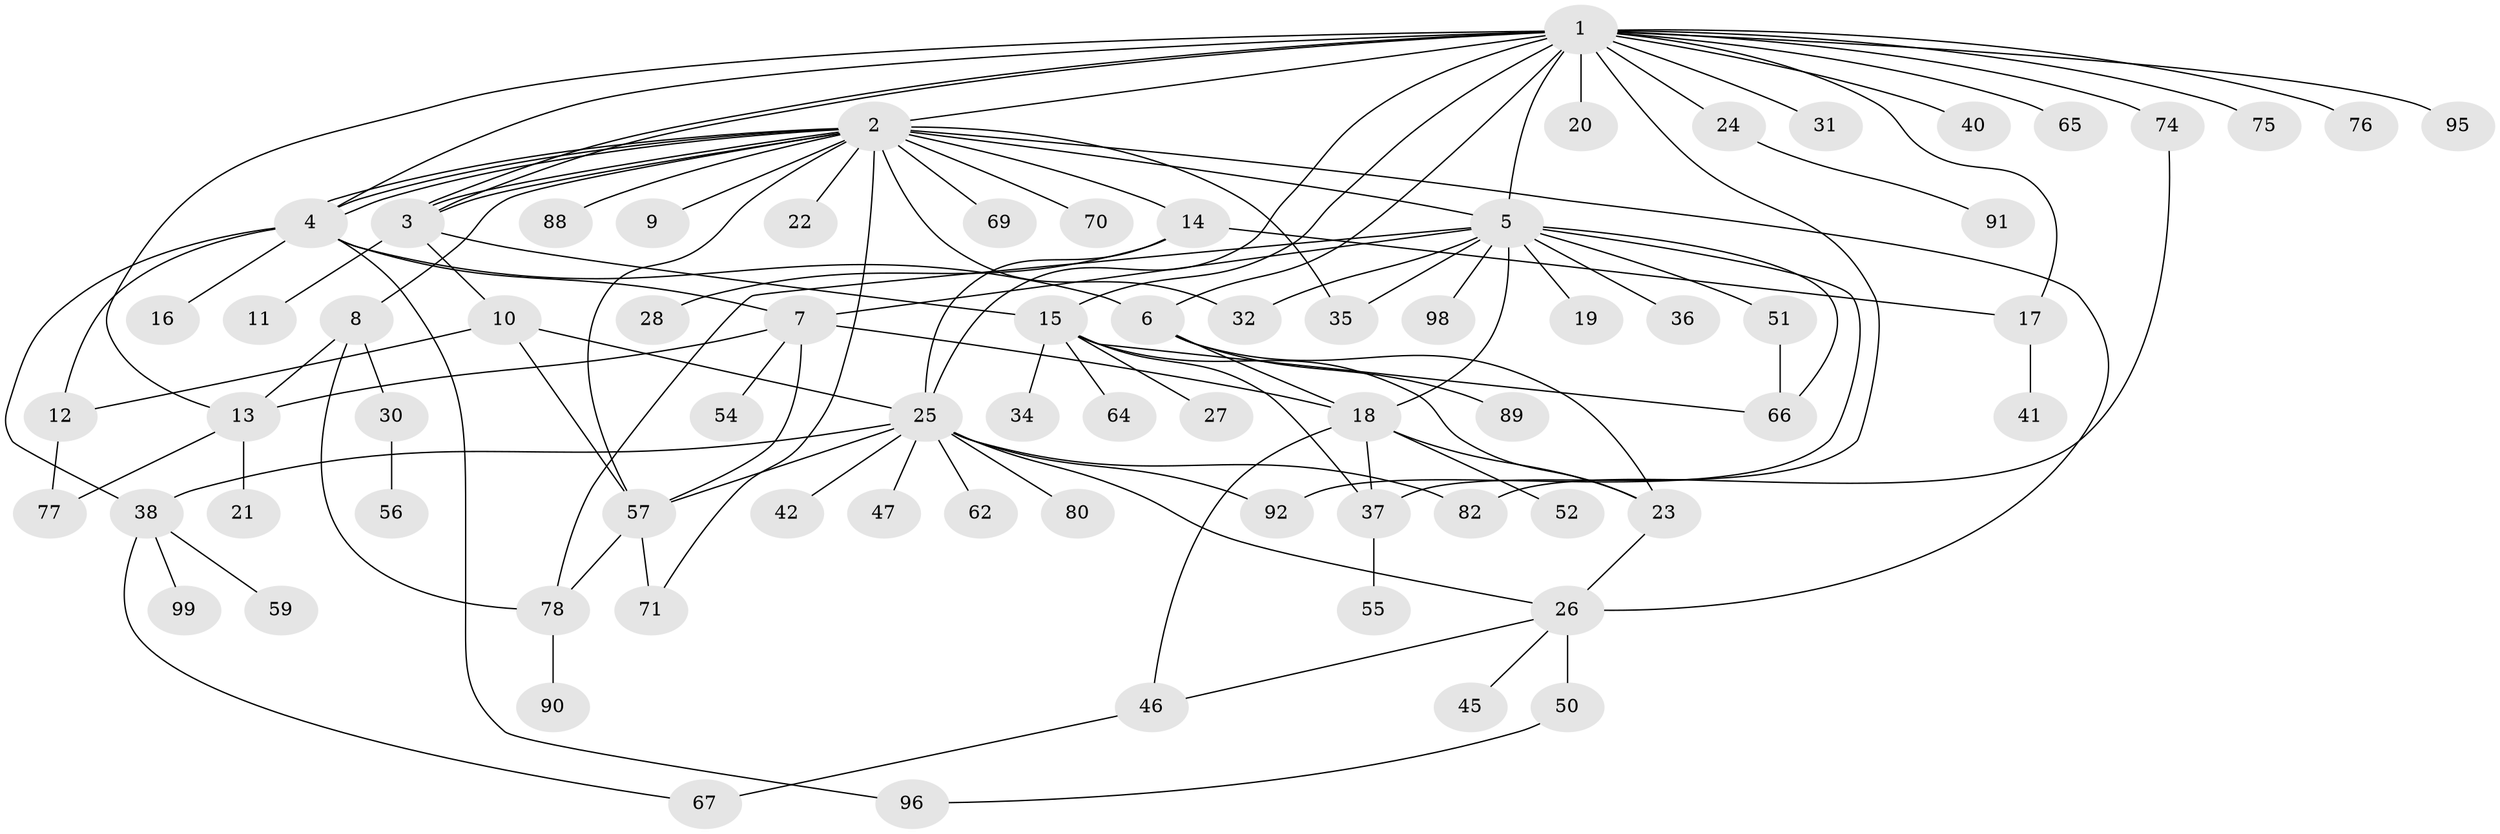 // original degree distribution, {21: 0.009615384615384616, 20: 0.009615384615384616, 8: 0.009615384615384616, 11: 0.019230769230769232, 10: 0.009615384615384616, 6: 0.04807692307692308, 5: 0.057692307692307696, 4: 0.057692307692307696, 2: 0.25, 3: 0.07692307692307693, 1: 0.4326923076923077, 9: 0.019230769230769232}
// Generated by graph-tools (version 1.1) at 2025/11/02/27/25 16:11:15]
// undirected, 74 vertices, 114 edges
graph export_dot {
graph [start="1"]
  node [color=gray90,style=filled];
  1 [super="+85"];
  2 [super="+43"];
  3 [super="+73"];
  4 [super="+81"];
  5 [super="+33"];
  6 [super="+63"];
  7 [super="+79"];
  8 [super="+29"];
  9 [super="+103"];
  10 [super="+93"];
  11;
  12 [super="+49"];
  13 [super="+87"];
  14 [super="+94"];
  15 [super="+83"];
  16;
  17 [super="+102"];
  18 [super="+68"];
  19;
  20;
  21;
  22;
  23 [super="+61"];
  24;
  25 [super="+44"];
  26 [super="+39"];
  27;
  28;
  30;
  31;
  32;
  34;
  35 [super="+53"];
  36;
  37 [super="+58"];
  38 [super="+60"];
  40;
  41;
  42 [super="+100"];
  45 [super="+48"];
  46 [super="+72"];
  47;
  50;
  51;
  52;
  54;
  55;
  56;
  57 [super="+104"];
  59;
  62;
  64;
  65;
  66 [super="+86"];
  67;
  69 [super="+97"];
  70;
  71;
  74;
  75;
  76;
  77 [super="+101"];
  78 [super="+84"];
  80;
  82;
  88;
  89;
  90;
  91;
  92;
  95;
  96;
  98;
  99;
  1 -- 2;
  1 -- 3;
  1 -- 3;
  1 -- 4;
  1 -- 5 [weight=2];
  1 -- 6;
  1 -- 13;
  1 -- 15;
  1 -- 17;
  1 -- 20;
  1 -- 24;
  1 -- 31;
  1 -- 37;
  1 -- 40;
  1 -- 65;
  1 -- 74;
  1 -- 75;
  1 -- 76;
  1 -- 95;
  1 -- 25;
  2 -- 3;
  2 -- 3;
  2 -- 4;
  2 -- 4;
  2 -- 4;
  2 -- 8;
  2 -- 9;
  2 -- 14 [weight=2];
  2 -- 22;
  2 -- 26 [weight=2];
  2 -- 32;
  2 -- 35;
  2 -- 57;
  2 -- 70;
  2 -- 71;
  2 -- 88;
  2 -- 69;
  2 -- 5;
  3 -- 10;
  3 -- 11;
  3 -- 15;
  4 -- 6;
  4 -- 7 [weight=2];
  4 -- 12;
  4 -- 16;
  4 -- 96;
  4 -- 38;
  5 -- 18;
  5 -- 19;
  5 -- 32;
  5 -- 36;
  5 -- 92;
  5 -- 98;
  5 -- 78;
  5 -- 51;
  5 -- 7;
  5 -- 66;
  5 -- 35;
  6 -- 18;
  6 -- 23 [weight=2];
  6 -- 89;
  7 -- 18 [weight=2];
  7 -- 54;
  7 -- 13;
  7 -- 57;
  8 -- 78 [weight=2];
  8 -- 30;
  8 -- 13;
  10 -- 12;
  10 -- 25;
  10 -- 57;
  12 -- 77;
  13 -- 21;
  13 -- 77;
  14 -- 25;
  14 -- 28;
  14 -- 17;
  15 -- 27;
  15 -- 34;
  15 -- 37;
  15 -- 64;
  15 -- 66;
  15 -- 23;
  17 -- 41;
  18 -- 23;
  18 -- 37;
  18 -- 46;
  18 -- 52;
  23 -- 26;
  24 -- 91;
  25 -- 38;
  25 -- 42;
  25 -- 47;
  25 -- 57;
  25 -- 80;
  25 -- 82;
  25 -- 92;
  25 -- 62;
  25 -- 26;
  26 -- 50;
  26 -- 45;
  26 -- 46;
  30 -- 56;
  37 -- 55;
  38 -- 59;
  38 -- 67;
  38 -- 99;
  46 -- 67;
  50 -- 96;
  51 -- 66;
  57 -- 71;
  57 -- 78;
  74 -- 82;
  78 -- 90;
}

